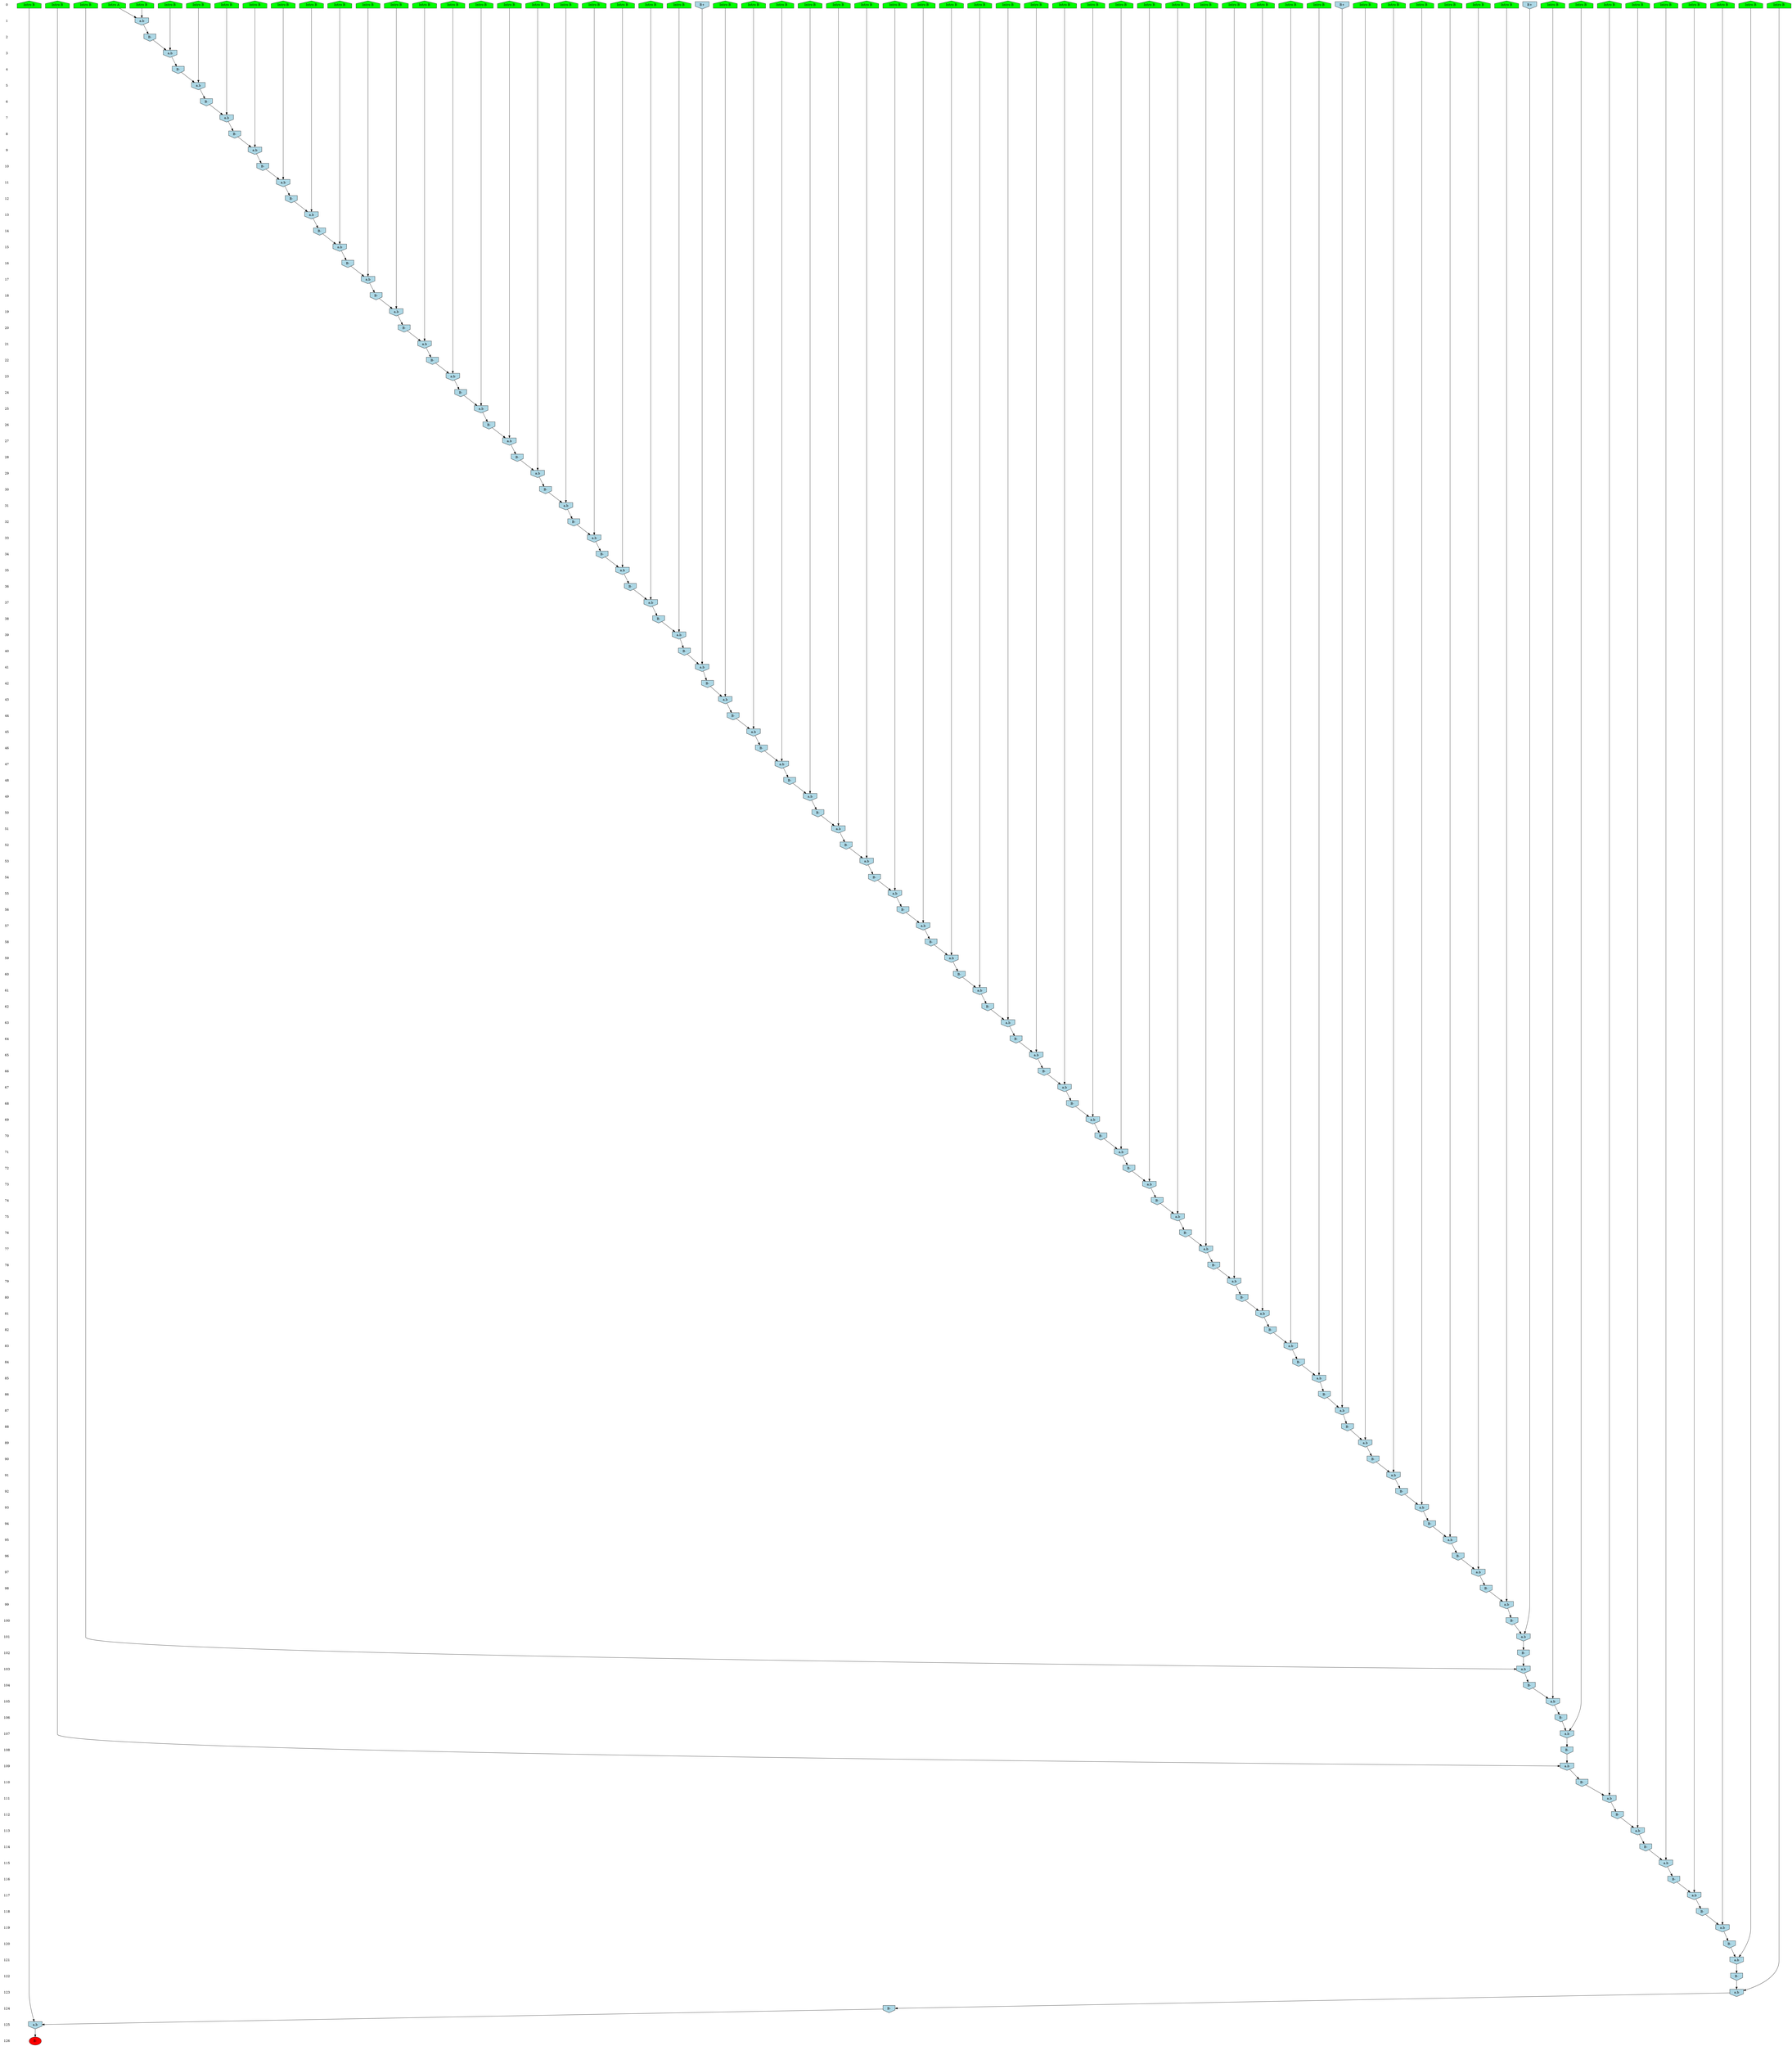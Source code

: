 /* Compression of 1 causal flows obtained in average at 5.082883E+01 t.u */
/* Compressed causal flows were: [63] */
digraph G{
 ranksep=.5 ; 
{ rank = same ; "0" [shape=plaintext] ; node_1 [label ="Intro B", shape=house, style=filled, fillcolor=green] ;
node_2 [label ="Intro B", shape=house, style=filled, fillcolor=green] ;
node_3 [label ="Intro B", shape=house, style=filled, fillcolor=green] ;
node_4 [label ="Intro B", shape=house, style=filled, fillcolor=green] ;
node_5 [label ="Intro B", shape=house, style=filled, fillcolor=green] ;
node_6 [label ="Intro B", shape=house, style=filled, fillcolor=green] ;
node_7 [label ="Intro B", shape=house, style=filled, fillcolor=green] ;
node_8 [label ="Intro B", shape=house, style=filled, fillcolor=green] ;
node_9 [label ="Intro B", shape=house, style=filled, fillcolor=green] ;
node_10 [label ="Intro B", shape=house, style=filled, fillcolor=green] ;
node_11 [label ="Intro B", shape=house, style=filled, fillcolor=green] ;
node_12 [label ="Intro B", shape=house, style=filled, fillcolor=green] ;
node_13 [label ="Intro B", shape=house, style=filled, fillcolor=green] ;
node_14 [label ="Intro B", shape=house, style=filled, fillcolor=green] ;
node_15 [label ="Intro B", shape=house, style=filled, fillcolor=green] ;
node_16 [label ="Intro B", shape=house, style=filled, fillcolor=green] ;
node_17 [label ="Intro B", shape=house, style=filled, fillcolor=green] ;
node_18 [label ="Intro B", shape=house, style=filled, fillcolor=green] ;
node_19 [label ="Intro B", shape=house, style=filled, fillcolor=green] ;
node_20 [label ="Intro B", shape=house, style=filled, fillcolor=green] ;
node_21 [label ="Intro B", shape=house, style=filled, fillcolor=green] ;
node_22 [label ="Intro B", shape=house, style=filled, fillcolor=green] ;
node_23 [label ="Intro B", shape=house, style=filled, fillcolor=green] ;
node_24 [label ="Intro B", shape=house, style=filled, fillcolor=green] ;
node_25 [label ="Intro B", shape=house, style=filled, fillcolor=green] ;
node_26 [label ="Intro B", shape=house, style=filled, fillcolor=green] ;
node_27 [label ="Intro B", shape=house, style=filled, fillcolor=green] ;
node_28 [label ="Intro B", shape=house, style=filled, fillcolor=green] ;
node_29 [label ="Intro B", shape=house, style=filled, fillcolor=green] ;
node_30 [label ="Intro B", shape=house, style=filled, fillcolor=green] ;
node_31 [label ="Intro B", shape=house, style=filled, fillcolor=green] ;
node_32 [label ="Intro B", shape=house, style=filled, fillcolor=green] ;
node_33 [label ="Intro B", shape=house, style=filled, fillcolor=green] ;
node_34 [label ="Intro B", shape=house, style=filled, fillcolor=green] ;
node_35 [label ="Intro B", shape=house, style=filled, fillcolor=green] ;
node_36 [label ="Intro B", shape=house, style=filled, fillcolor=green] ;
node_37 [label ="Intro B", shape=house, style=filled, fillcolor=green] ;
node_38 [label ="Intro B", shape=house, style=filled, fillcolor=green] ;
node_39 [label ="Intro B", shape=house, style=filled, fillcolor=green] ;
node_40 [label ="Intro B", shape=house, style=filled, fillcolor=green] ;
node_41 [label ="Intro B", shape=house, style=filled, fillcolor=green] ;
node_42 [label ="Intro B", shape=house, style=filled, fillcolor=green] ;
node_43 [label ="Intro B", shape=house, style=filled, fillcolor=green] ;
node_44 [label ="Intro B", shape=house, style=filled, fillcolor=green] ;
node_45 [label ="Intro B", shape=house, style=filled, fillcolor=green] ;
node_46 [label ="Intro B", shape=house, style=filled, fillcolor=green] ;
node_47 [label ="Intro B", shape=house, style=filled, fillcolor=green] ;
node_48 [label ="Intro B", shape=house, style=filled, fillcolor=green] ;
node_49 [label ="Intro B", shape=house, style=filled, fillcolor=green] ;
node_50 [label ="Intro B", shape=house, style=filled, fillcolor=green] ;
node_51 [label ="Intro B", shape=house, style=filled, fillcolor=green] ;
node_52 [label ="Intro B", shape=house, style=filled, fillcolor=green] ;
node_53 [label ="Intro B", shape=house, style=filled, fillcolor=green] ;
node_54 [label ="Intro B", shape=house, style=filled, fillcolor=green] ;
node_55 [label ="Intro B", shape=house, style=filled, fillcolor=green] ;
node_56 [label ="Intro B", shape=house, style=filled, fillcolor=green] ;
node_57 [label ="Intro B", shape=house, style=filled, fillcolor=green] ;
node_58 [label ="Intro B", shape=house, style=filled, fillcolor=green] ;
node_59 [label ="Intro B", shape=house, style=filled, fillcolor=green] ;
node_60 [label ="Intro B", shape=house, style=filled, fillcolor=green] ;
node_61 [label ="Intro A", shape=house, style=filled, fillcolor=green] ;
node_67 [label="B+", shape=invhouse, style=filled, fillcolor = lightblue] ;
node_76 [label="B+", shape=invhouse, style=filled, fillcolor = lightblue] ;
node_129 [label="B+", shape=invhouse, style=filled, fillcolor = lightblue] ;
}
{ rank = same ; "1" [shape=plaintext] ; node_62 [label="a.b", shape=invhouse, style=filled, fillcolor = lightblue] ;
}
{ rank = same ; "2" [shape=plaintext] ; node_63 [label="B-", shape=invhouse, style=filled, fillcolor = lightblue] ;
}
{ rank = same ; "3" [shape=plaintext] ; node_64 [label="a.b", shape=invhouse, style=filled, fillcolor = lightblue] ;
}
{ rank = same ; "4" [shape=plaintext] ; node_65 [label="B-", shape=invhouse, style=filled, fillcolor = lightblue] ;
}
{ rank = same ; "5" [shape=plaintext] ; node_66 [label="a.b", shape=invhouse, style=filled, fillcolor = lightblue] ;
}
{ rank = same ; "6" [shape=plaintext] ; node_68 [label="B-", shape=invhouse, style=filled, fillcolor = lightblue] ;
}
{ rank = same ; "7" [shape=plaintext] ; node_69 [label="a.b", shape=invhouse, style=filled, fillcolor = lightblue] ;
}
{ rank = same ; "8" [shape=plaintext] ; node_70 [label="B-", shape=invhouse, style=filled, fillcolor = lightblue] ;
}
{ rank = same ; "9" [shape=plaintext] ; node_71 [label="a.b", shape=invhouse, style=filled, fillcolor = lightblue] ;
}
{ rank = same ; "10" [shape=plaintext] ; node_72 [label="B-", shape=invhouse, style=filled, fillcolor = lightblue] ;
}
{ rank = same ; "11" [shape=plaintext] ; node_73 [label="a.b", shape=invhouse, style=filled, fillcolor = lightblue] ;
}
{ rank = same ; "12" [shape=plaintext] ; node_74 [label="B-", shape=invhouse, style=filled, fillcolor = lightblue] ;
}
{ rank = same ; "13" [shape=plaintext] ; node_75 [label="a.b", shape=invhouse, style=filled, fillcolor = lightblue] ;
}
{ rank = same ; "14" [shape=plaintext] ; node_77 [label="B-", shape=invhouse, style=filled, fillcolor = lightblue] ;
}
{ rank = same ; "15" [shape=plaintext] ; node_78 [label="a.b", shape=invhouse, style=filled, fillcolor = lightblue] ;
}
{ rank = same ; "16" [shape=plaintext] ; node_79 [label="B-", shape=invhouse, style=filled, fillcolor = lightblue] ;
}
{ rank = same ; "17" [shape=plaintext] ; node_80 [label="a.b", shape=invhouse, style=filled, fillcolor = lightblue] ;
}
{ rank = same ; "18" [shape=plaintext] ; node_81 [label="B-", shape=invhouse, style=filled, fillcolor = lightblue] ;
}
{ rank = same ; "19" [shape=plaintext] ; node_82 [label="a.b", shape=invhouse, style=filled, fillcolor = lightblue] ;
}
{ rank = same ; "20" [shape=plaintext] ; node_83 [label="B-", shape=invhouse, style=filled, fillcolor = lightblue] ;
}
{ rank = same ; "21" [shape=plaintext] ; node_84 [label="a.b", shape=invhouse, style=filled, fillcolor = lightblue] ;
}
{ rank = same ; "22" [shape=plaintext] ; node_85 [label="B-", shape=invhouse, style=filled, fillcolor = lightblue] ;
}
{ rank = same ; "23" [shape=plaintext] ; node_86 [label="a.b", shape=invhouse, style=filled, fillcolor = lightblue] ;
}
{ rank = same ; "24" [shape=plaintext] ; node_87 [label="B-", shape=invhouse, style=filled, fillcolor = lightblue] ;
}
{ rank = same ; "25" [shape=plaintext] ; node_88 [label="a.b", shape=invhouse, style=filled, fillcolor = lightblue] ;
}
{ rank = same ; "26" [shape=plaintext] ; node_89 [label="B-", shape=invhouse, style=filled, fillcolor = lightblue] ;
}
{ rank = same ; "27" [shape=plaintext] ; node_90 [label="a.b", shape=invhouse, style=filled, fillcolor = lightblue] ;
}
{ rank = same ; "28" [shape=plaintext] ; node_91 [label="B-", shape=invhouse, style=filled, fillcolor = lightblue] ;
}
{ rank = same ; "29" [shape=plaintext] ; node_92 [label="a.b", shape=invhouse, style=filled, fillcolor = lightblue] ;
}
{ rank = same ; "30" [shape=plaintext] ; node_93 [label="B-", shape=invhouse, style=filled, fillcolor = lightblue] ;
}
{ rank = same ; "31" [shape=plaintext] ; node_94 [label="a.b", shape=invhouse, style=filled, fillcolor = lightblue] ;
}
{ rank = same ; "32" [shape=plaintext] ; node_95 [label="B-", shape=invhouse, style=filled, fillcolor = lightblue] ;
}
{ rank = same ; "33" [shape=plaintext] ; node_96 [label="a.b", shape=invhouse, style=filled, fillcolor = lightblue] ;
}
{ rank = same ; "34" [shape=plaintext] ; node_97 [label="B-", shape=invhouse, style=filled, fillcolor = lightblue] ;
}
{ rank = same ; "35" [shape=plaintext] ; node_98 [label="a.b", shape=invhouse, style=filled, fillcolor = lightblue] ;
}
{ rank = same ; "36" [shape=plaintext] ; node_99 [label="B-", shape=invhouse, style=filled, fillcolor = lightblue] ;
}
{ rank = same ; "37" [shape=plaintext] ; node_100 [label="a.b", shape=invhouse, style=filled, fillcolor = lightblue] ;
}
{ rank = same ; "38" [shape=plaintext] ; node_101 [label="B-", shape=invhouse, style=filled, fillcolor = lightblue] ;
}
{ rank = same ; "39" [shape=plaintext] ; node_102 [label="a.b", shape=invhouse, style=filled, fillcolor = lightblue] ;
}
{ rank = same ; "40" [shape=plaintext] ; node_103 [label="B-", shape=invhouse, style=filled, fillcolor = lightblue] ;
}
{ rank = same ; "41" [shape=plaintext] ; node_104 [label="a.b", shape=invhouse, style=filled, fillcolor = lightblue] ;
}
{ rank = same ; "42" [shape=plaintext] ; node_105 [label="B-", shape=invhouse, style=filled, fillcolor = lightblue] ;
}
{ rank = same ; "43" [shape=plaintext] ; node_106 [label="a.b", shape=invhouse, style=filled, fillcolor = lightblue] ;
}
{ rank = same ; "44" [shape=plaintext] ; node_107 [label="B-", shape=invhouse, style=filled, fillcolor = lightblue] ;
}
{ rank = same ; "45" [shape=plaintext] ; node_108 [label="a.b", shape=invhouse, style=filled, fillcolor = lightblue] ;
}
{ rank = same ; "46" [shape=plaintext] ; node_109 [label="B-", shape=invhouse, style=filled, fillcolor = lightblue] ;
}
{ rank = same ; "47" [shape=plaintext] ; node_110 [label="a.b", shape=invhouse, style=filled, fillcolor = lightblue] ;
}
{ rank = same ; "48" [shape=plaintext] ; node_111 [label="B-", shape=invhouse, style=filled, fillcolor = lightblue] ;
}
{ rank = same ; "49" [shape=plaintext] ; node_112 [label="a.b", shape=invhouse, style=filled, fillcolor = lightblue] ;
}
{ rank = same ; "50" [shape=plaintext] ; node_113 [label="B-", shape=invhouse, style=filled, fillcolor = lightblue] ;
}
{ rank = same ; "51" [shape=plaintext] ; node_114 [label="a.b", shape=invhouse, style=filled, fillcolor = lightblue] ;
}
{ rank = same ; "52" [shape=plaintext] ; node_115 [label="B-", shape=invhouse, style=filled, fillcolor = lightblue] ;
}
{ rank = same ; "53" [shape=plaintext] ; node_116 [label="a.b", shape=invhouse, style=filled, fillcolor = lightblue] ;
}
{ rank = same ; "54" [shape=plaintext] ; node_117 [label="B-", shape=invhouse, style=filled, fillcolor = lightblue] ;
}
{ rank = same ; "55" [shape=plaintext] ; node_118 [label="a.b", shape=invhouse, style=filled, fillcolor = lightblue] ;
}
{ rank = same ; "56" [shape=plaintext] ; node_119 [label="B-", shape=invhouse, style=filled, fillcolor = lightblue] ;
}
{ rank = same ; "57" [shape=plaintext] ; node_120 [label="a.b", shape=invhouse, style=filled, fillcolor = lightblue] ;
}
{ rank = same ; "58" [shape=plaintext] ; node_121 [label="B-", shape=invhouse, style=filled, fillcolor = lightblue] ;
}
{ rank = same ; "59" [shape=plaintext] ; node_122 [label="a.b", shape=invhouse, style=filled, fillcolor = lightblue] ;
}
{ rank = same ; "60" [shape=plaintext] ; node_123 [label="B-", shape=invhouse, style=filled, fillcolor = lightblue] ;
}
{ rank = same ; "61" [shape=plaintext] ; node_124 [label="a.b", shape=invhouse, style=filled, fillcolor = lightblue] ;
}
{ rank = same ; "62" [shape=plaintext] ; node_125 [label="B-", shape=invhouse, style=filled, fillcolor = lightblue] ;
}
{ rank = same ; "63" [shape=plaintext] ; node_126 [label="a.b", shape=invhouse, style=filled, fillcolor = lightblue] ;
}
{ rank = same ; "64" [shape=plaintext] ; node_127 [label="B-", shape=invhouse, style=filled, fillcolor = lightblue] ;
}
{ rank = same ; "65" [shape=plaintext] ; node_128 [label="a.b", shape=invhouse, style=filled, fillcolor = lightblue] ;
}
{ rank = same ; "66" [shape=plaintext] ; node_130 [label="B-", shape=invhouse, style=filled, fillcolor = lightblue] ;
}
{ rank = same ; "67" [shape=plaintext] ; node_131 [label="a.b", shape=invhouse, style=filled, fillcolor = lightblue] ;
}
{ rank = same ; "68" [shape=plaintext] ; node_132 [label="B-", shape=invhouse, style=filled, fillcolor = lightblue] ;
}
{ rank = same ; "69" [shape=plaintext] ; node_133 [label="a.b", shape=invhouse, style=filled, fillcolor = lightblue] ;
}
{ rank = same ; "70" [shape=plaintext] ; node_134 [label="B-", shape=invhouse, style=filled, fillcolor = lightblue] ;
}
{ rank = same ; "71" [shape=plaintext] ; node_135 [label="a.b", shape=invhouse, style=filled, fillcolor = lightblue] ;
}
{ rank = same ; "72" [shape=plaintext] ; node_136 [label="B-", shape=invhouse, style=filled, fillcolor = lightblue] ;
}
{ rank = same ; "73" [shape=plaintext] ; node_137 [label="a.b", shape=invhouse, style=filled, fillcolor = lightblue] ;
}
{ rank = same ; "74" [shape=plaintext] ; node_138 [label="B-", shape=invhouse, style=filled, fillcolor = lightblue] ;
}
{ rank = same ; "75" [shape=plaintext] ; node_139 [label="a.b", shape=invhouse, style=filled, fillcolor = lightblue] ;
}
{ rank = same ; "76" [shape=plaintext] ; node_140 [label="B-", shape=invhouse, style=filled, fillcolor = lightblue] ;
}
{ rank = same ; "77" [shape=plaintext] ; node_141 [label="a.b", shape=invhouse, style=filled, fillcolor = lightblue] ;
}
{ rank = same ; "78" [shape=plaintext] ; node_142 [label="B-", shape=invhouse, style=filled, fillcolor = lightblue] ;
}
{ rank = same ; "79" [shape=plaintext] ; node_143 [label="a.b", shape=invhouse, style=filled, fillcolor = lightblue] ;
}
{ rank = same ; "80" [shape=plaintext] ; node_144 [label="B-", shape=invhouse, style=filled, fillcolor = lightblue] ;
}
{ rank = same ; "81" [shape=plaintext] ; node_145 [label="a.b", shape=invhouse, style=filled, fillcolor = lightblue] ;
}
{ rank = same ; "82" [shape=plaintext] ; node_146 [label="B-", shape=invhouse, style=filled, fillcolor = lightblue] ;
}
{ rank = same ; "83" [shape=plaintext] ; node_147 [label="a.b", shape=invhouse, style=filled, fillcolor = lightblue] ;
}
{ rank = same ; "84" [shape=plaintext] ; node_148 [label="B-", shape=invhouse, style=filled, fillcolor = lightblue] ;
}
{ rank = same ; "85" [shape=plaintext] ; node_149 [label="a.b", shape=invhouse, style=filled, fillcolor = lightblue] ;
}
{ rank = same ; "86" [shape=plaintext] ; node_150 [label="B-", shape=invhouse, style=filled, fillcolor = lightblue] ;
}
{ rank = same ; "87" [shape=plaintext] ; node_151 [label="a.b", shape=invhouse, style=filled, fillcolor = lightblue] ;
}
{ rank = same ; "88" [shape=plaintext] ; node_152 [label="B-", shape=invhouse, style=filled, fillcolor = lightblue] ;
}
{ rank = same ; "89" [shape=plaintext] ; node_153 [label="a.b", shape=invhouse, style=filled, fillcolor = lightblue] ;
}
{ rank = same ; "90" [shape=plaintext] ; node_154 [label="B-", shape=invhouse, style=filled, fillcolor = lightblue] ;
}
{ rank = same ; "91" [shape=plaintext] ; node_155 [label="a.b", shape=invhouse, style=filled, fillcolor = lightblue] ;
}
{ rank = same ; "92" [shape=plaintext] ; node_156 [label="B-", shape=invhouse, style=filled, fillcolor = lightblue] ;
}
{ rank = same ; "93" [shape=plaintext] ; node_157 [label="a.b", shape=invhouse, style=filled, fillcolor = lightblue] ;
}
{ rank = same ; "94" [shape=plaintext] ; node_158 [label="B-", shape=invhouse, style=filled, fillcolor = lightblue] ;
}
{ rank = same ; "95" [shape=plaintext] ; node_159 [label="a.b", shape=invhouse, style=filled, fillcolor = lightblue] ;
}
{ rank = same ; "96" [shape=plaintext] ; node_160 [label="B-", shape=invhouse, style=filled, fillcolor = lightblue] ;
}
{ rank = same ; "97" [shape=plaintext] ; node_161 [label="a.b", shape=invhouse, style=filled, fillcolor = lightblue] ;
}
{ rank = same ; "98" [shape=plaintext] ; node_162 [label="B-", shape=invhouse, style=filled, fillcolor = lightblue] ;
}
{ rank = same ; "99" [shape=plaintext] ; node_163 [label="a.b", shape=invhouse, style=filled, fillcolor = lightblue] ;
}
{ rank = same ; "100" [shape=plaintext] ; node_164 [label="B-", shape=invhouse, style=filled, fillcolor = lightblue] ;
}
{ rank = same ; "101" [shape=plaintext] ; node_165 [label="a.b", shape=invhouse, style=filled, fillcolor = lightblue] ;
}
{ rank = same ; "102" [shape=plaintext] ; node_166 [label="B-", shape=invhouse, style=filled, fillcolor = lightblue] ;
}
{ rank = same ; "103" [shape=plaintext] ; node_167 [label="a.b", shape=invhouse, style=filled, fillcolor = lightblue] ;
}
{ rank = same ; "104" [shape=plaintext] ; node_168 [label="B-", shape=invhouse, style=filled, fillcolor = lightblue] ;
}
{ rank = same ; "105" [shape=plaintext] ; node_169 [label="a.b", shape=invhouse, style=filled, fillcolor = lightblue] ;
}
{ rank = same ; "106" [shape=plaintext] ; node_170 [label="B-", shape=invhouse, style=filled, fillcolor = lightblue] ;
}
{ rank = same ; "107" [shape=plaintext] ; node_171 [label="a.b", shape=invhouse, style=filled, fillcolor = lightblue] ;
}
{ rank = same ; "108" [shape=plaintext] ; node_172 [label="B-", shape=invhouse, style=filled, fillcolor = lightblue] ;
}
{ rank = same ; "109" [shape=plaintext] ; node_173 [label="a.b", shape=invhouse, style=filled, fillcolor = lightblue] ;
}
{ rank = same ; "110" [shape=plaintext] ; node_174 [label="B-", shape=invhouse, style=filled, fillcolor = lightblue] ;
}
{ rank = same ; "111" [shape=plaintext] ; node_175 [label="a.b", shape=invhouse, style=filled, fillcolor = lightblue] ;
}
{ rank = same ; "112" [shape=plaintext] ; node_176 [label="B-", shape=invhouse, style=filled, fillcolor = lightblue] ;
}
{ rank = same ; "113" [shape=plaintext] ; node_177 [label="a.b", shape=invhouse, style=filled, fillcolor = lightblue] ;
}
{ rank = same ; "114" [shape=plaintext] ; node_178 [label="B-", shape=invhouse, style=filled, fillcolor = lightblue] ;
}
{ rank = same ; "115" [shape=plaintext] ; node_179 [label="a.b", shape=invhouse, style=filled, fillcolor = lightblue] ;
}
{ rank = same ; "116" [shape=plaintext] ; node_180 [label="B-", shape=invhouse, style=filled, fillcolor = lightblue] ;
}
{ rank = same ; "117" [shape=plaintext] ; node_181 [label="a.b", shape=invhouse, style=filled, fillcolor = lightblue] ;
}
{ rank = same ; "118" [shape=plaintext] ; node_182 [label="B-", shape=invhouse, style=filled, fillcolor = lightblue] ;
}
{ rank = same ; "119" [shape=plaintext] ; node_183 [label="a.b", shape=invhouse, style=filled, fillcolor = lightblue] ;
}
{ rank = same ; "120" [shape=plaintext] ; node_184 [label="B-", shape=invhouse, style=filled, fillcolor = lightblue] ;
}
{ rank = same ; "121" [shape=plaintext] ; node_185 [label="a.b", shape=invhouse, style=filled, fillcolor = lightblue] ;
}
{ rank = same ; "122" [shape=plaintext] ; node_186 [label="B-", shape=invhouse, style=filled, fillcolor = lightblue] ;
}
{ rank = same ; "123" [shape=plaintext] ; node_187 [label="a.b", shape=invhouse, style=filled, fillcolor = lightblue] ;
}
{ rank = same ; "124" [shape=plaintext] ; node_188 [label="B-", shape=invhouse, style=filled, fillcolor = lightblue] ;
}
{ rank = same ; "125" [shape=plaintext] ; node_189 [label="a.b", shape=invhouse, style=filled, fillcolor = lightblue] ;
}
{ rank = same ; "126" [shape=plaintext] ; node_190 [label ="B-", style=filled, fillcolor=red] ;
}
"0" -> "1" [style="invis"]; 
"1" -> "2" [style="invis"]; 
"2" -> "3" [style="invis"]; 
"3" -> "4" [style="invis"]; 
"4" -> "5" [style="invis"]; 
"5" -> "6" [style="invis"]; 
"6" -> "7" [style="invis"]; 
"7" -> "8" [style="invis"]; 
"8" -> "9" [style="invis"]; 
"9" -> "10" [style="invis"]; 
"10" -> "11" [style="invis"]; 
"11" -> "12" [style="invis"]; 
"12" -> "13" [style="invis"]; 
"13" -> "14" [style="invis"]; 
"14" -> "15" [style="invis"]; 
"15" -> "16" [style="invis"]; 
"16" -> "17" [style="invis"]; 
"17" -> "18" [style="invis"]; 
"18" -> "19" [style="invis"]; 
"19" -> "20" [style="invis"]; 
"20" -> "21" [style="invis"]; 
"21" -> "22" [style="invis"]; 
"22" -> "23" [style="invis"]; 
"23" -> "24" [style="invis"]; 
"24" -> "25" [style="invis"]; 
"25" -> "26" [style="invis"]; 
"26" -> "27" [style="invis"]; 
"27" -> "28" [style="invis"]; 
"28" -> "29" [style="invis"]; 
"29" -> "30" [style="invis"]; 
"30" -> "31" [style="invis"]; 
"31" -> "32" [style="invis"]; 
"32" -> "33" [style="invis"]; 
"33" -> "34" [style="invis"]; 
"34" -> "35" [style="invis"]; 
"35" -> "36" [style="invis"]; 
"36" -> "37" [style="invis"]; 
"37" -> "38" [style="invis"]; 
"38" -> "39" [style="invis"]; 
"39" -> "40" [style="invis"]; 
"40" -> "41" [style="invis"]; 
"41" -> "42" [style="invis"]; 
"42" -> "43" [style="invis"]; 
"43" -> "44" [style="invis"]; 
"44" -> "45" [style="invis"]; 
"45" -> "46" [style="invis"]; 
"46" -> "47" [style="invis"]; 
"47" -> "48" [style="invis"]; 
"48" -> "49" [style="invis"]; 
"49" -> "50" [style="invis"]; 
"50" -> "51" [style="invis"]; 
"51" -> "52" [style="invis"]; 
"52" -> "53" [style="invis"]; 
"53" -> "54" [style="invis"]; 
"54" -> "55" [style="invis"]; 
"55" -> "56" [style="invis"]; 
"56" -> "57" [style="invis"]; 
"57" -> "58" [style="invis"]; 
"58" -> "59" [style="invis"]; 
"59" -> "60" [style="invis"]; 
"60" -> "61" [style="invis"]; 
"61" -> "62" [style="invis"]; 
"62" -> "63" [style="invis"]; 
"63" -> "64" [style="invis"]; 
"64" -> "65" [style="invis"]; 
"65" -> "66" [style="invis"]; 
"66" -> "67" [style="invis"]; 
"67" -> "68" [style="invis"]; 
"68" -> "69" [style="invis"]; 
"69" -> "70" [style="invis"]; 
"70" -> "71" [style="invis"]; 
"71" -> "72" [style="invis"]; 
"72" -> "73" [style="invis"]; 
"73" -> "74" [style="invis"]; 
"74" -> "75" [style="invis"]; 
"75" -> "76" [style="invis"]; 
"76" -> "77" [style="invis"]; 
"77" -> "78" [style="invis"]; 
"78" -> "79" [style="invis"]; 
"79" -> "80" [style="invis"]; 
"80" -> "81" [style="invis"]; 
"81" -> "82" [style="invis"]; 
"82" -> "83" [style="invis"]; 
"83" -> "84" [style="invis"]; 
"84" -> "85" [style="invis"]; 
"85" -> "86" [style="invis"]; 
"86" -> "87" [style="invis"]; 
"87" -> "88" [style="invis"]; 
"88" -> "89" [style="invis"]; 
"89" -> "90" [style="invis"]; 
"90" -> "91" [style="invis"]; 
"91" -> "92" [style="invis"]; 
"92" -> "93" [style="invis"]; 
"93" -> "94" [style="invis"]; 
"94" -> "95" [style="invis"]; 
"95" -> "96" [style="invis"]; 
"96" -> "97" [style="invis"]; 
"97" -> "98" [style="invis"]; 
"98" -> "99" [style="invis"]; 
"99" -> "100" [style="invis"]; 
"100" -> "101" [style="invis"]; 
"101" -> "102" [style="invis"]; 
"102" -> "103" [style="invis"]; 
"103" -> "104" [style="invis"]; 
"104" -> "105" [style="invis"]; 
"105" -> "106" [style="invis"]; 
"106" -> "107" [style="invis"]; 
"107" -> "108" [style="invis"]; 
"108" -> "109" [style="invis"]; 
"109" -> "110" [style="invis"]; 
"110" -> "111" [style="invis"]; 
"111" -> "112" [style="invis"]; 
"112" -> "113" [style="invis"]; 
"113" -> "114" [style="invis"]; 
"114" -> "115" [style="invis"]; 
"115" -> "116" [style="invis"]; 
"116" -> "117" [style="invis"]; 
"117" -> "118" [style="invis"]; 
"118" -> "119" [style="invis"]; 
"119" -> "120" [style="invis"]; 
"120" -> "121" [style="invis"]; 
"121" -> "122" [style="invis"]; 
"122" -> "123" [style="invis"]; 
"123" -> "124" [style="invis"]; 
"124" -> "125" [style="invis"]; 
"125" -> "126" [style="invis"]; 
node_6 -> node_62
node_61 -> node_62
node_62 -> node_63
node_21 -> node_64
node_63 -> node_64
node_64 -> node_65
node_17 -> node_66
node_65 -> node_66
node_66 -> node_68
node_53 -> node_69
node_68 -> node_69
node_69 -> node_70
node_11 -> node_71
node_70 -> node_71
node_71 -> node_72
node_37 -> node_73
node_72 -> node_73
node_73 -> node_74
node_41 -> node_75
node_74 -> node_75
node_75 -> node_77
node_50 -> node_78
node_77 -> node_78
node_78 -> node_79
node_23 -> node_80
node_79 -> node_80
node_80 -> node_81
node_9 -> node_82
node_81 -> node_82
node_82 -> node_83
node_56 -> node_84
node_83 -> node_84
node_84 -> node_85
node_18 -> node_86
node_85 -> node_86
node_86 -> node_87
node_52 -> node_88
node_87 -> node_88
node_88 -> node_89
node_30 -> node_90
node_89 -> node_90
node_90 -> node_91
node_24 -> node_92
node_91 -> node_92
node_92 -> node_93
node_4 -> node_94
node_93 -> node_94
node_94 -> node_95
node_34 -> node_96
node_95 -> node_96
node_96 -> node_97
node_16 -> node_98
node_97 -> node_98
node_98 -> node_99
node_14 -> node_100
node_99 -> node_100
node_100 -> node_101
node_22 -> node_102
node_101 -> node_102
node_102 -> node_103
node_76 -> node_104
node_103 -> node_104
node_104 -> node_105
node_47 -> node_106
node_105 -> node_106
node_106 -> node_107
node_36 -> node_108
node_107 -> node_108
node_108 -> node_109
node_27 -> node_110
node_109 -> node_110
node_110 -> node_111
node_35 -> node_112
node_111 -> node_112
node_112 -> node_113
node_58 -> node_114
node_113 -> node_114
node_114 -> node_115
node_13 -> node_116
node_115 -> node_116
node_116 -> node_117
node_25 -> node_118
node_117 -> node_118
node_118 -> node_119
node_3 -> node_120
node_119 -> node_120
node_120 -> node_121
node_49 -> node_122
node_121 -> node_122
node_122 -> node_123
node_10 -> node_124
node_123 -> node_124
node_124 -> node_125
node_40 -> node_126
node_125 -> node_126
node_126 -> node_127
node_2 -> node_128
node_127 -> node_128
node_128 -> node_130
node_45 -> node_131
node_130 -> node_131
node_131 -> node_132
node_20 -> node_133
node_132 -> node_133
node_133 -> node_134
node_31 -> node_135
node_134 -> node_135
node_135 -> node_136
node_48 -> node_137
node_136 -> node_137
node_137 -> node_138
node_26 -> node_139
node_138 -> node_139
node_139 -> node_140
node_51 -> node_141
node_140 -> node_141
node_141 -> node_142
node_59 -> node_143
node_142 -> node_143
node_143 -> node_144
node_60 -> node_145
node_144 -> node_145
node_145 -> node_146
node_44 -> node_147
node_146 -> node_147
node_147 -> node_148
node_7 -> node_149
node_148 -> node_149
node_149 -> node_150
node_129 -> node_151
node_150 -> node_151
node_151 -> node_152
node_5 -> node_153
node_152 -> node_153
node_153 -> node_154
node_55 -> node_155
node_154 -> node_155
node_155 -> node_156
node_38 -> node_157
node_156 -> node_157
node_157 -> node_158
node_19 -> node_159
node_158 -> node_159
node_159 -> node_160
node_42 -> node_161
node_160 -> node_161
node_161 -> node_162
node_12 -> node_163
node_162 -> node_163
node_163 -> node_164
node_67 -> node_165
node_164 -> node_165
node_165 -> node_166
node_1 -> node_167
node_166 -> node_167
node_167 -> node_168
node_33 -> node_169
node_168 -> node_169
node_169 -> node_170
node_39 -> node_171
node_170 -> node_171
node_171 -> node_172
node_8 -> node_173
node_172 -> node_173
node_173 -> node_174
node_32 -> node_175
node_174 -> node_175
node_175 -> node_176
node_29 -> node_177
node_176 -> node_177
node_177 -> node_178
node_28 -> node_179
node_178 -> node_179
node_179 -> node_180
node_43 -> node_181
node_180 -> node_181
node_181 -> node_182
node_54 -> node_183
node_182 -> node_183
node_183 -> node_184
node_46 -> node_185
node_184 -> node_185
node_185 -> node_186
node_15 -> node_187
node_186 -> node_187
node_187 -> node_188
node_57 -> node_189
node_188 -> node_189
node_189 -> node_190
}
/*
 Dot generation time: 0.001146
*/